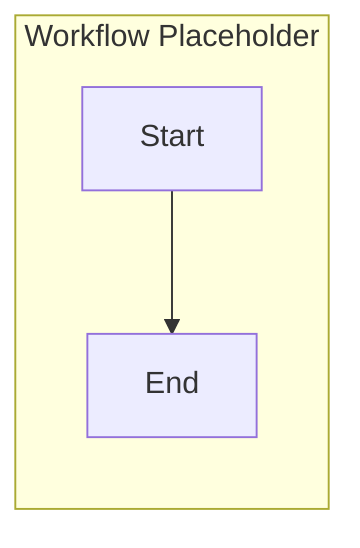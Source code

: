 flowchart TD
    %% Diagram annotations and nodes will go here
    
    %% There are no data sources, data variables, data flow, or model details provided in the analysis.
    
    subgraph Placeholder["Workflow Placeholder"]
    direction TB
    A["Start"] --> B["End"]
    end
    
    %% Add detailed nodes and edges based on data_sources, data_variables, and models when available